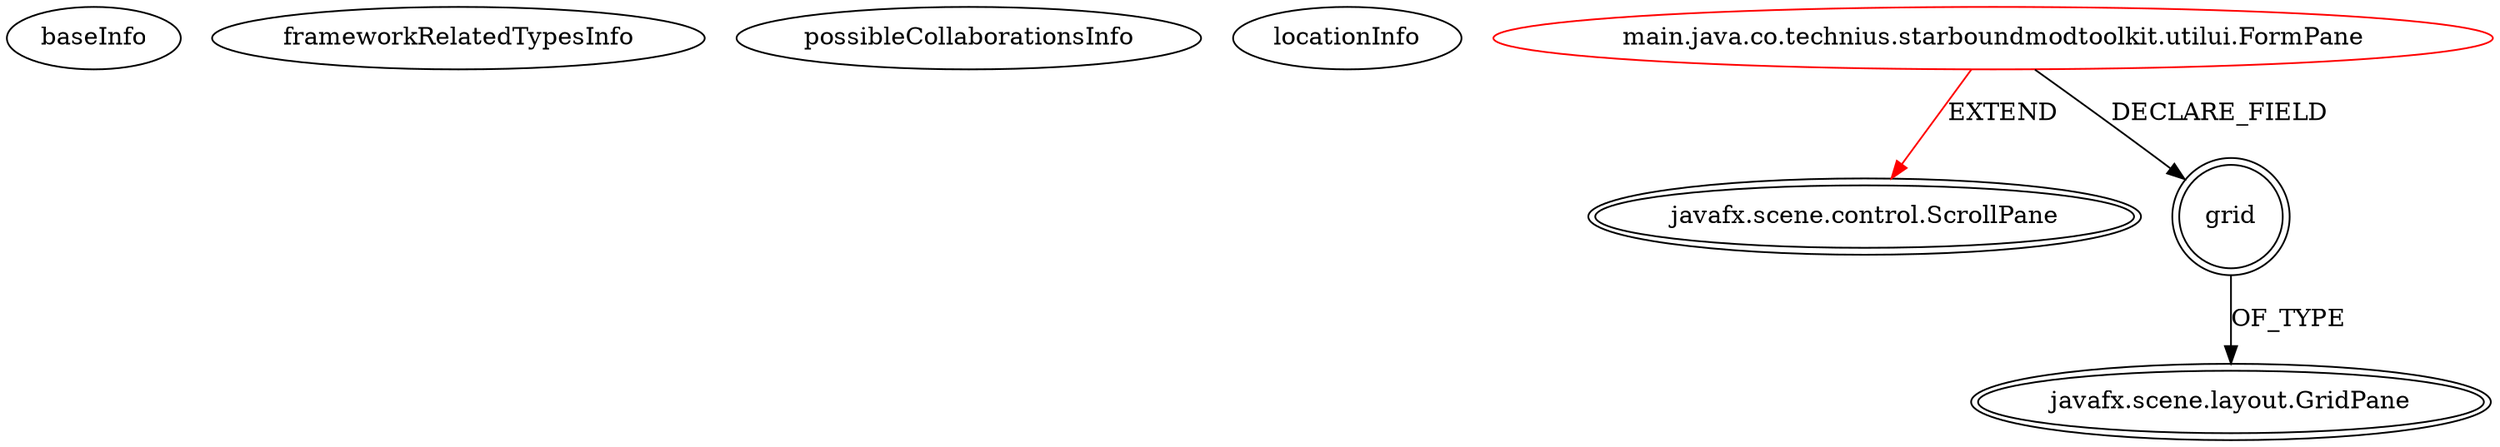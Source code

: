 digraph {
baseInfo[graphId=1449,category="extension_graph",isAnonymous=false,possibleRelation=false]
frameworkRelatedTypesInfo[0="javafx.scene.control.ScrollPane"]
possibleCollaborationsInfo[]
locationInfo[projectName="Technius-Starbound-Mod-Toolkit",filePath="/Technius-Starbound-Mod-Toolkit/Starbound-Mod-Toolkit-master/src/main/java/co/technius/starboundmodtoolkit/utilui/FormPane.java",contextSignature="FormPane",graphId="1449"]
0[label="main.java.co.technius.starboundmodtoolkit.utilui.FormPane",vertexType="ROOT_CLIENT_CLASS_DECLARATION",isFrameworkType=false,color=red]
1[label="javafx.scene.control.ScrollPane",vertexType="FRAMEWORK_CLASS_TYPE",isFrameworkType=true,peripheries=2]
2[label="grid",vertexType="FIELD_DECLARATION",isFrameworkType=true,peripheries=2,shape=circle]
3[label="javafx.scene.layout.GridPane",vertexType="FRAMEWORK_CLASS_TYPE",isFrameworkType=true,peripheries=2]
0->1[label="EXTEND",color=red]
0->2[label="DECLARE_FIELD"]
2->3[label="OF_TYPE"]
}
